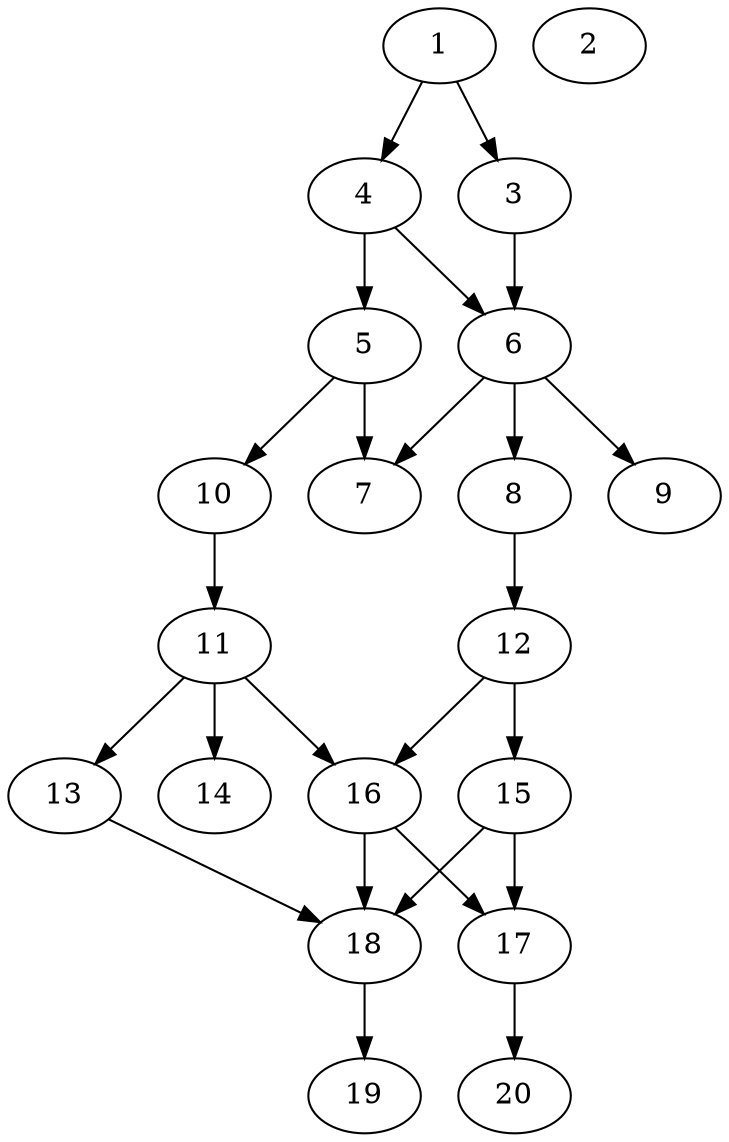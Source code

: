 // DAG automatically generated by daggen at Thu Jul 21 18:30:12 2022
// ./daggen --dot -n 20 --ccr 0.5 --fat 0.5 --regular 0.5 --density 0.6
digraph G {
  1 [compute_size="1529074569", trans_size="302065", result_size="70656", ram="11199836",alpha="0.13"]
  1 -> 3 [size ="70656"]
  1 -> 4 [size ="70656"]
  2 [compute_size="368293445632", trans_size="999984", result_size="0", ram="21284804",alpha="0.05"]
  3 [compute_size="1073741824000", trans_size="151388", result_size="1024", ram="25175356",alpha="0.04"]
  3 -> 6 [size ="1024"]
  4 [compute_size="275513081672", trans_size="814490", result_size="9216", ram="19083012",alpha="0.01"]
  4 -> 5 [size ="9216"]
  4 -> 6 [size ="9216"]
  5 [compute_size="1946944742", trans_size="429769", result_size="29696", ram="7560324",alpha="0.06"]
  5 -> 7 [size ="29696"]
  5 -> 10 [size ="29696"]
  6 [compute_size="1161542310599", trans_size="23340", result_size="1024", ram="32502466",alpha="0.04"]
  6 -> 7 [size ="1024"]
  6 -> 8 [size ="1024"]
  6 -> 9 [size ="1024"]
  7 [compute_size="7657418328", trans_size="901185", result_size="0", ram="40480892",alpha="0.19"]
  8 [compute_size="640628683860", trans_size="290434", result_size="9216", ram="48185956",alpha="0.12"]
  8 -> 12 [size ="9216"]
  9 [compute_size="236898072315", trans_size="754949", result_size="0", ram="41588572",alpha="0.05"]
  10 [compute_size="231928233984", trans_size="883935", result_size="13312", ram="3670464",alpha="0.08"]
  10 -> 11 [size ="13312"]
  11 [compute_size="390354580785", trans_size="761737", result_size="13312", ram="4849158",alpha="0.01"]
  11 -> 13 [size ="13312"]
  11 -> 14 [size ="13312"]
  11 -> 16 [size ="13312"]
  12 [compute_size="40552362010", trans_size="681677", result_size="70656", ram="22609654",alpha="0.04"]
  12 -> 15 [size ="70656"]
  12 -> 16 [size ="70656"]
  13 [compute_size="100062932419", trans_size="282660", result_size="29696", ram="13420064",alpha="0.03"]
  13 -> 18 [size ="29696"]
  14 [compute_size="13910148967", trans_size="284308", result_size="0", ram="37755192",alpha="0.12"]
  15 [compute_size="231928233984", trans_size="888642", result_size="13312", ram="9873367",alpha="0.01"]
  15 -> 17 [size ="13312"]
  15 -> 18 [size ="13312"]
  16 [compute_size="104106051870", trans_size="889639", result_size="29696", ram="7515872",alpha="0.16"]
  16 -> 17 [size ="29696"]
  16 -> 18 [size ="29696"]
  17 [compute_size="28991029248", trans_size="405167", result_size="29696", ram="42146032",alpha="0.14"]
  17 -> 20 [size ="29696"]
  18 [compute_size="5116285161", trans_size="561125", result_size="74752", ram="27999222",alpha="0.14"]
  18 -> 19 [size ="74752"]
  19 [compute_size="68719476736", trans_size="291009", result_size="0", ram="16677824",alpha="0.08"]
  20 [compute_size="22620690015", trans_size="930089", result_size="0", ram="36136208",alpha="0.14"]
}